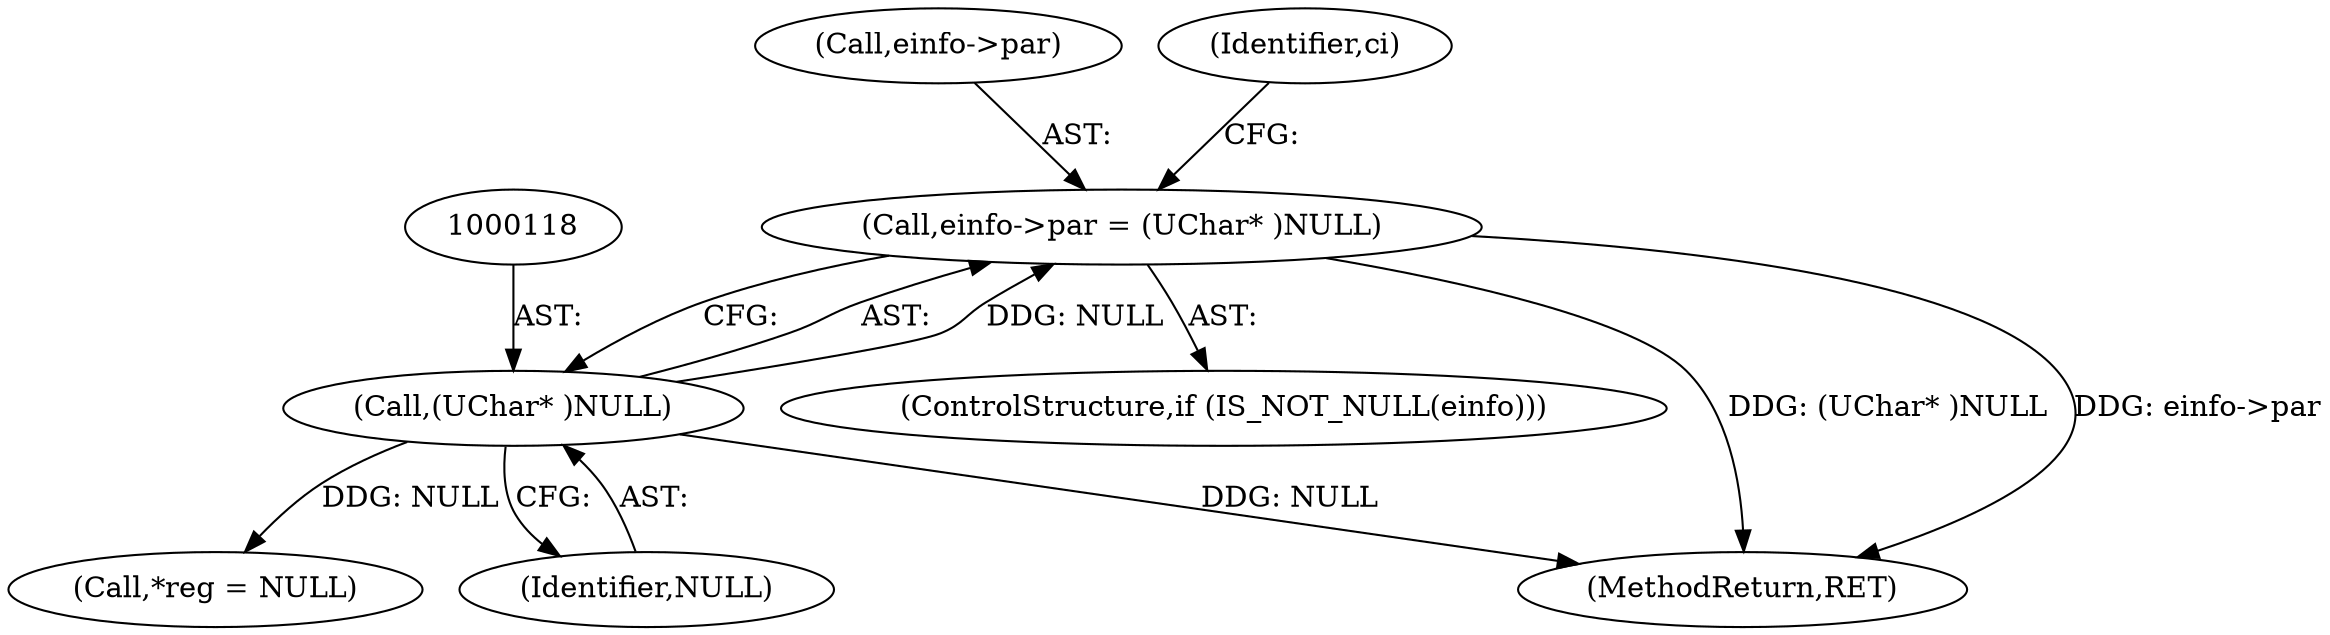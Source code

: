 digraph "0_oniguruma_0f7f61ed1b7b697e283e37bd2d731d0bd57adb55@pointer" {
"1000113" [label="(Call,einfo->par = (UChar* )NULL)"];
"1000117" [label="(Call,(UChar* )NULL)"];
"1000199" [label="(Call,*reg = NULL)"];
"1000114" [label="(Call,einfo->par)"];
"1000123" [label="(Identifier,ci)"];
"1000113" [label="(Call,einfo->par = (UChar* )NULL)"];
"1000110" [label="(ControlStructure,if (IS_NOT_NULL(einfo)))"];
"1000212" [label="(MethodReturn,RET)"];
"1000119" [label="(Identifier,NULL)"];
"1000117" [label="(Call,(UChar* )NULL)"];
"1000113" -> "1000110"  [label="AST: "];
"1000113" -> "1000117"  [label="CFG: "];
"1000114" -> "1000113"  [label="AST: "];
"1000117" -> "1000113"  [label="AST: "];
"1000123" -> "1000113"  [label="CFG: "];
"1000113" -> "1000212"  [label="DDG: (UChar* )NULL"];
"1000113" -> "1000212"  [label="DDG: einfo->par"];
"1000117" -> "1000113"  [label="DDG: NULL"];
"1000117" -> "1000119"  [label="CFG: "];
"1000118" -> "1000117"  [label="AST: "];
"1000119" -> "1000117"  [label="AST: "];
"1000117" -> "1000212"  [label="DDG: NULL"];
"1000117" -> "1000199"  [label="DDG: NULL"];
}
